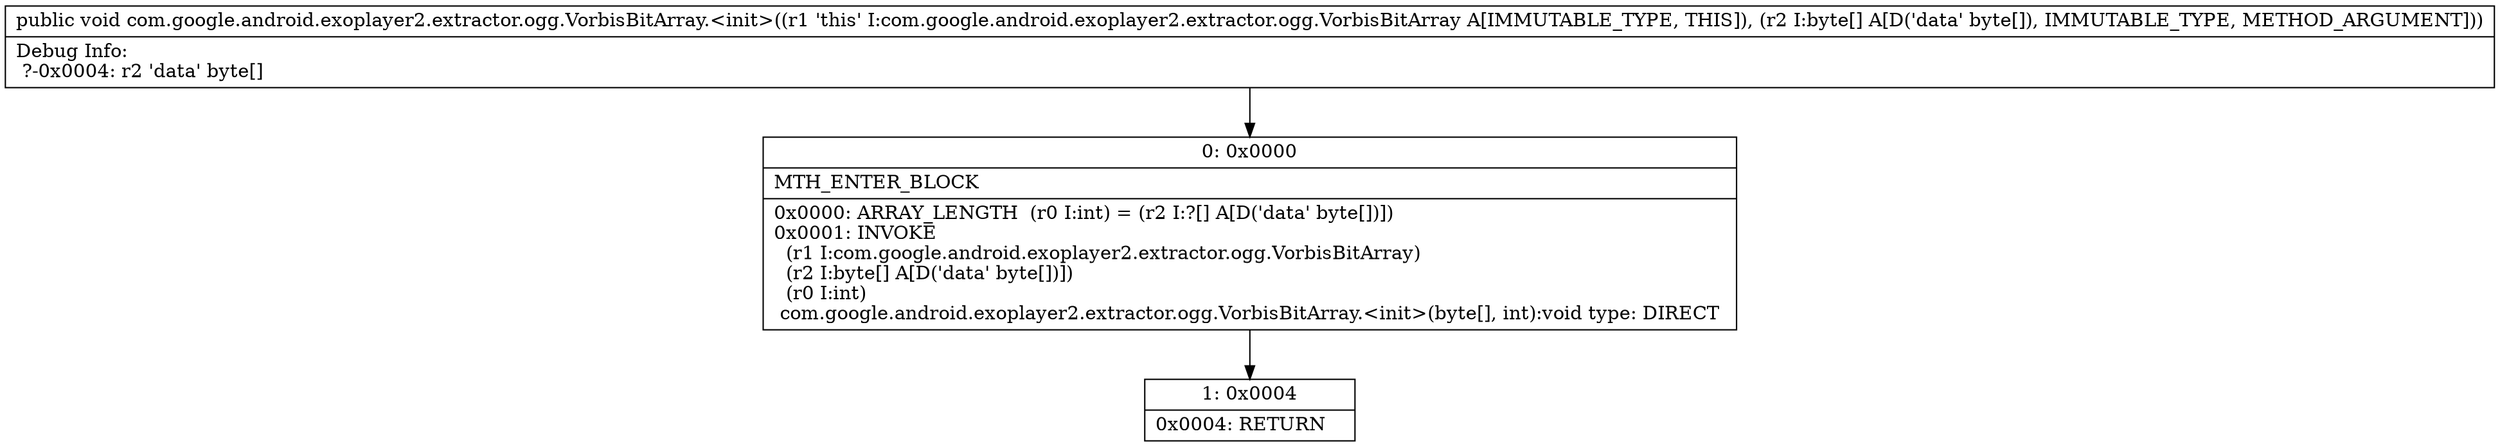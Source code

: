 digraph "CFG forcom.google.android.exoplayer2.extractor.ogg.VorbisBitArray.\<init\>([B)V" {
Node_0 [shape=record,label="{0\:\ 0x0000|MTH_ENTER_BLOCK\l|0x0000: ARRAY_LENGTH  (r0 I:int) = (r2 I:?[] A[D('data' byte[])]) \l0x0001: INVOKE  \l  (r1 I:com.google.android.exoplayer2.extractor.ogg.VorbisBitArray)\l  (r2 I:byte[] A[D('data' byte[])])\l  (r0 I:int)\l com.google.android.exoplayer2.extractor.ogg.VorbisBitArray.\<init\>(byte[], int):void type: DIRECT \l}"];
Node_1 [shape=record,label="{1\:\ 0x0004|0x0004: RETURN   \l}"];
MethodNode[shape=record,label="{public void com.google.android.exoplayer2.extractor.ogg.VorbisBitArray.\<init\>((r1 'this' I:com.google.android.exoplayer2.extractor.ogg.VorbisBitArray A[IMMUTABLE_TYPE, THIS]), (r2 I:byte[] A[D('data' byte[]), IMMUTABLE_TYPE, METHOD_ARGUMENT]))  | Debug Info:\l  ?\-0x0004: r2 'data' byte[]\l}"];
MethodNode -> Node_0;
Node_0 -> Node_1;
}


